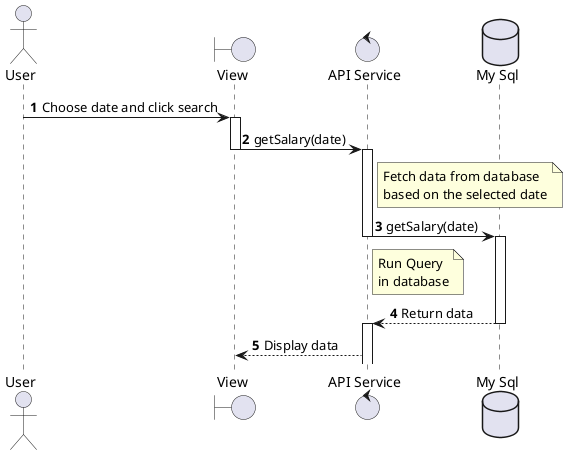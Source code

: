 @startuml sequenceDiagram_Salary_getData
actor User
boundary "View" as View
control "API Service" as APIService
database "My Sql" as DB

autonumber
User -> View --++ : Choose date and click search
View -> APIService --++ : getSalary(date)
note right of APIService: Fetch data from database\nbased on the selected date
APIService -> DB --++ : getSalary(date)
note right of APIService: Run Query\nin database
DB --> APIService --++ : Return data
APIService --> View : Display data
@enduml